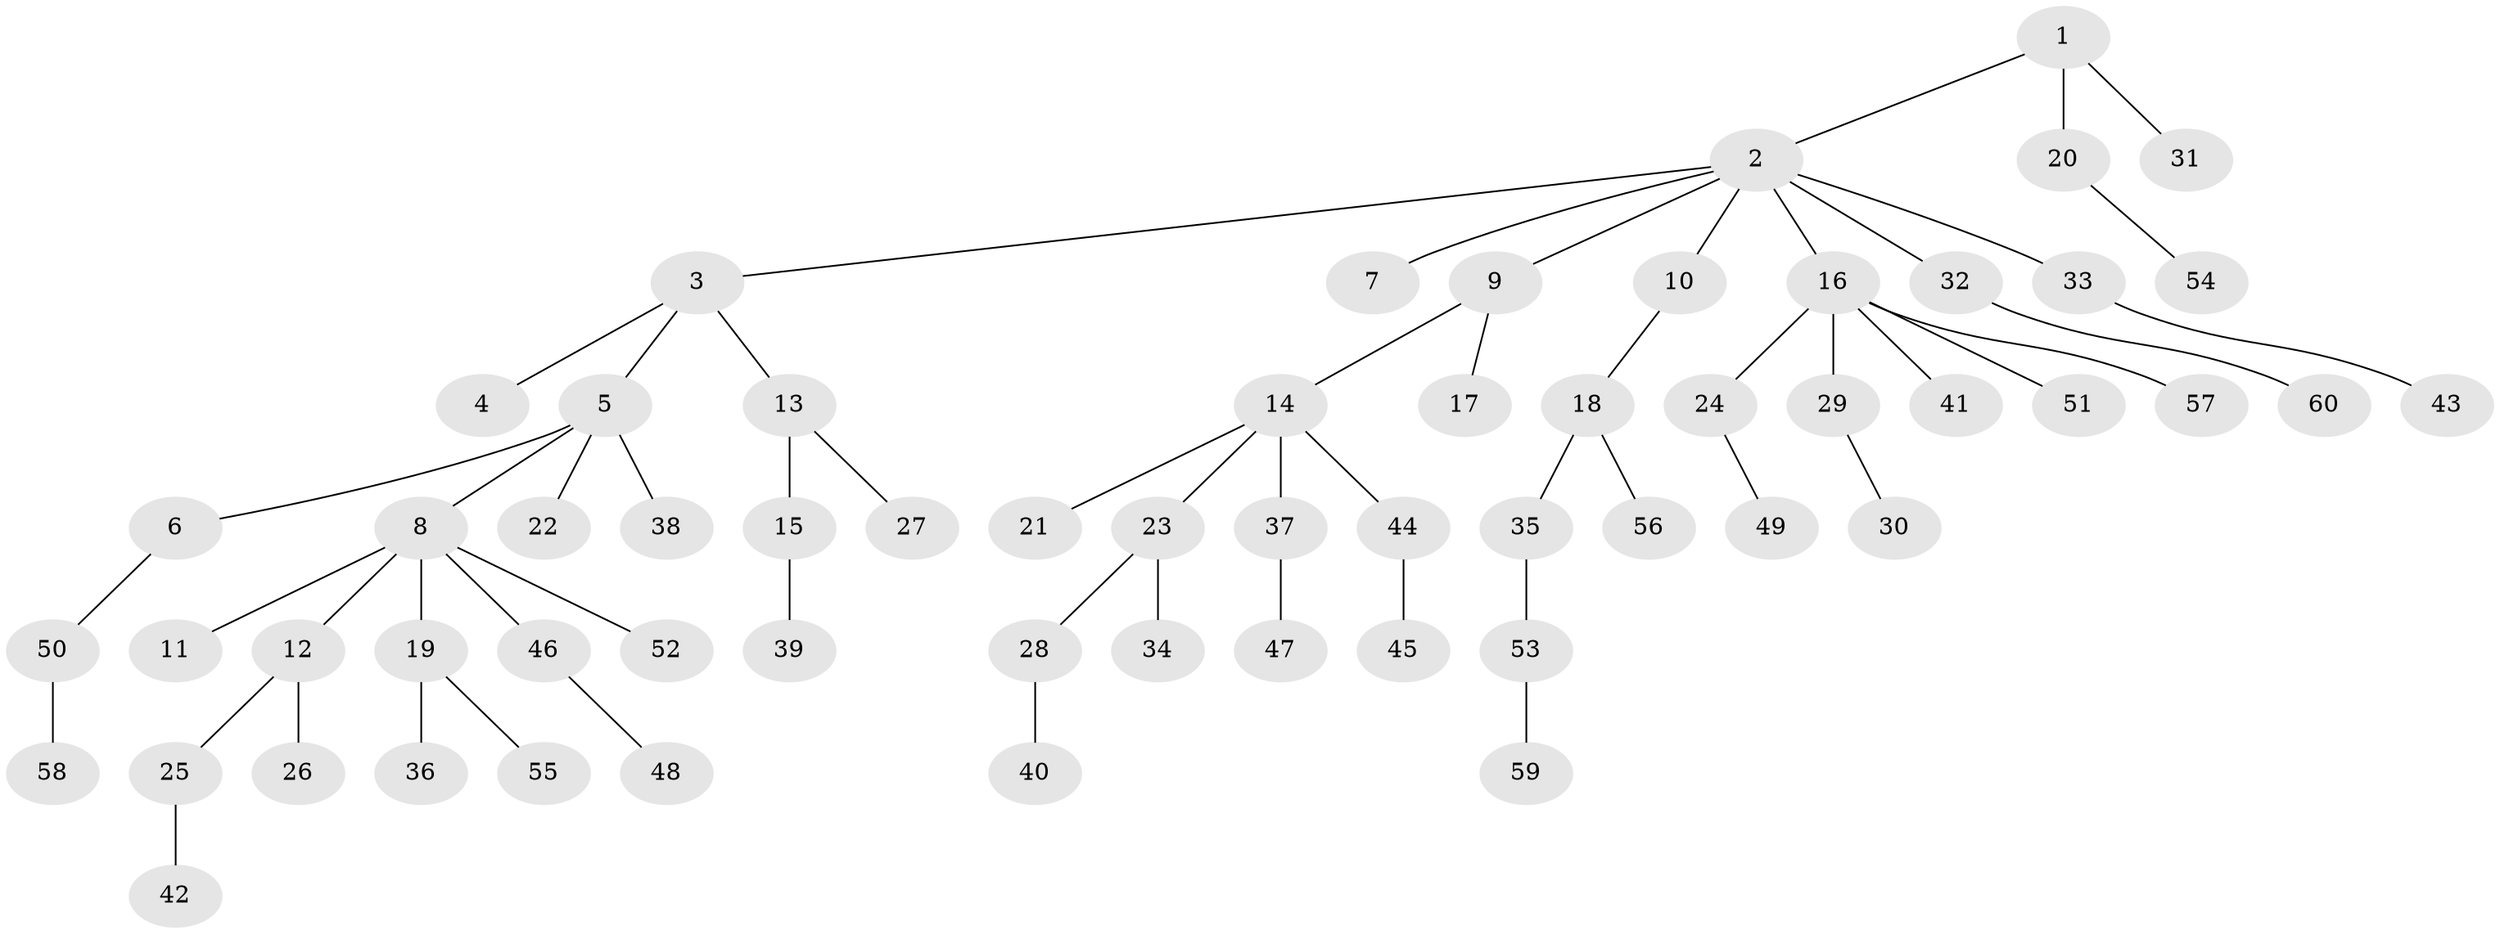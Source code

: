 // Generated by graph-tools (version 1.1) at 2025/53/03/09/25 04:53:36]
// undirected, 60 vertices, 59 edges
graph export_dot {
graph [start="1"]
  node [color=gray90,style=filled];
  1;
  2;
  3;
  4;
  5;
  6;
  7;
  8;
  9;
  10;
  11;
  12;
  13;
  14;
  15;
  16;
  17;
  18;
  19;
  20;
  21;
  22;
  23;
  24;
  25;
  26;
  27;
  28;
  29;
  30;
  31;
  32;
  33;
  34;
  35;
  36;
  37;
  38;
  39;
  40;
  41;
  42;
  43;
  44;
  45;
  46;
  47;
  48;
  49;
  50;
  51;
  52;
  53;
  54;
  55;
  56;
  57;
  58;
  59;
  60;
  1 -- 2;
  1 -- 20;
  1 -- 31;
  2 -- 3;
  2 -- 7;
  2 -- 9;
  2 -- 10;
  2 -- 16;
  2 -- 32;
  2 -- 33;
  3 -- 4;
  3 -- 5;
  3 -- 13;
  5 -- 6;
  5 -- 8;
  5 -- 22;
  5 -- 38;
  6 -- 50;
  8 -- 11;
  8 -- 12;
  8 -- 19;
  8 -- 46;
  8 -- 52;
  9 -- 14;
  9 -- 17;
  10 -- 18;
  12 -- 25;
  12 -- 26;
  13 -- 15;
  13 -- 27;
  14 -- 21;
  14 -- 23;
  14 -- 37;
  14 -- 44;
  15 -- 39;
  16 -- 24;
  16 -- 29;
  16 -- 41;
  16 -- 51;
  16 -- 57;
  18 -- 35;
  18 -- 56;
  19 -- 36;
  19 -- 55;
  20 -- 54;
  23 -- 28;
  23 -- 34;
  24 -- 49;
  25 -- 42;
  28 -- 40;
  29 -- 30;
  32 -- 60;
  33 -- 43;
  35 -- 53;
  37 -- 47;
  44 -- 45;
  46 -- 48;
  50 -- 58;
  53 -- 59;
}

